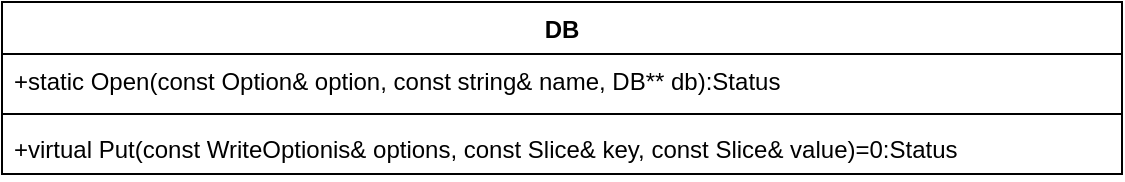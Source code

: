 <mxfile version="21.7.2" type="github">
  <diagram name="第 1 页" id="Cs8dxaaui9C384qbi_I9">
    <mxGraphModel dx="1002" dy="569" grid="1" gridSize="10" guides="1" tooltips="1" connect="1" arrows="1" fold="1" page="1" pageScale="1" pageWidth="827" pageHeight="1169" math="0" shadow="0">
      <root>
        <mxCell id="0" />
        <mxCell id="1" parent="0" />
        <mxCell id="9mcqkagznCl06qRXI3zz-25" value="DB" style="swimlane;fontStyle=1;align=center;verticalAlign=top;childLayout=stackLayout;horizontal=1;startSize=26;horizontalStack=0;resizeParent=1;resizeParentMax=0;resizeLast=0;collapsible=1;marginBottom=0;whiteSpace=wrap;html=1;" vertex="1" parent="1">
          <mxGeometry x="110" y="80" width="560" height="86" as="geometry" />
        </mxCell>
        <mxCell id="9mcqkagznCl06qRXI3zz-26" value="+static Open(const Option&amp;amp; option, const string&amp;amp; name, DB** db):Status" style="text;strokeColor=none;fillColor=none;align=left;verticalAlign=top;spacingLeft=4;spacingRight=4;overflow=hidden;rotatable=0;points=[[0,0.5],[1,0.5]];portConstraint=eastwest;whiteSpace=wrap;html=1;" vertex="1" parent="9mcqkagznCl06qRXI3zz-25">
          <mxGeometry y="26" width="560" height="26" as="geometry" />
        </mxCell>
        <mxCell id="9mcqkagznCl06qRXI3zz-27" value="" style="line;strokeWidth=1;fillColor=none;align=left;verticalAlign=middle;spacingTop=-1;spacingLeft=3;spacingRight=3;rotatable=0;labelPosition=right;points=[];portConstraint=eastwest;strokeColor=inherit;" vertex="1" parent="9mcqkagznCl06qRXI3zz-25">
          <mxGeometry y="52" width="560" height="8" as="geometry" />
        </mxCell>
        <mxCell id="9mcqkagznCl06qRXI3zz-28" value="+virtual Put(const WriteOptionis&amp;amp; options, const Slice&amp;amp; key, const Slice&amp;amp; value)=0:Status" style="text;strokeColor=none;fillColor=none;align=left;verticalAlign=top;spacingLeft=4;spacingRight=4;overflow=hidden;rotatable=0;points=[[0,0.5],[1,0.5]];portConstraint=eastwest;whiteSpace=wrap;html=1;" vertex="1" parent="9mcqkagznCl06qRXI3zz-25">
          <mxGeometry y="60" width="560" height="26" as="geometry" />
        </mxCell>
      </root>
    </mxGraphModel>
  </diagram>
</mxfile>
